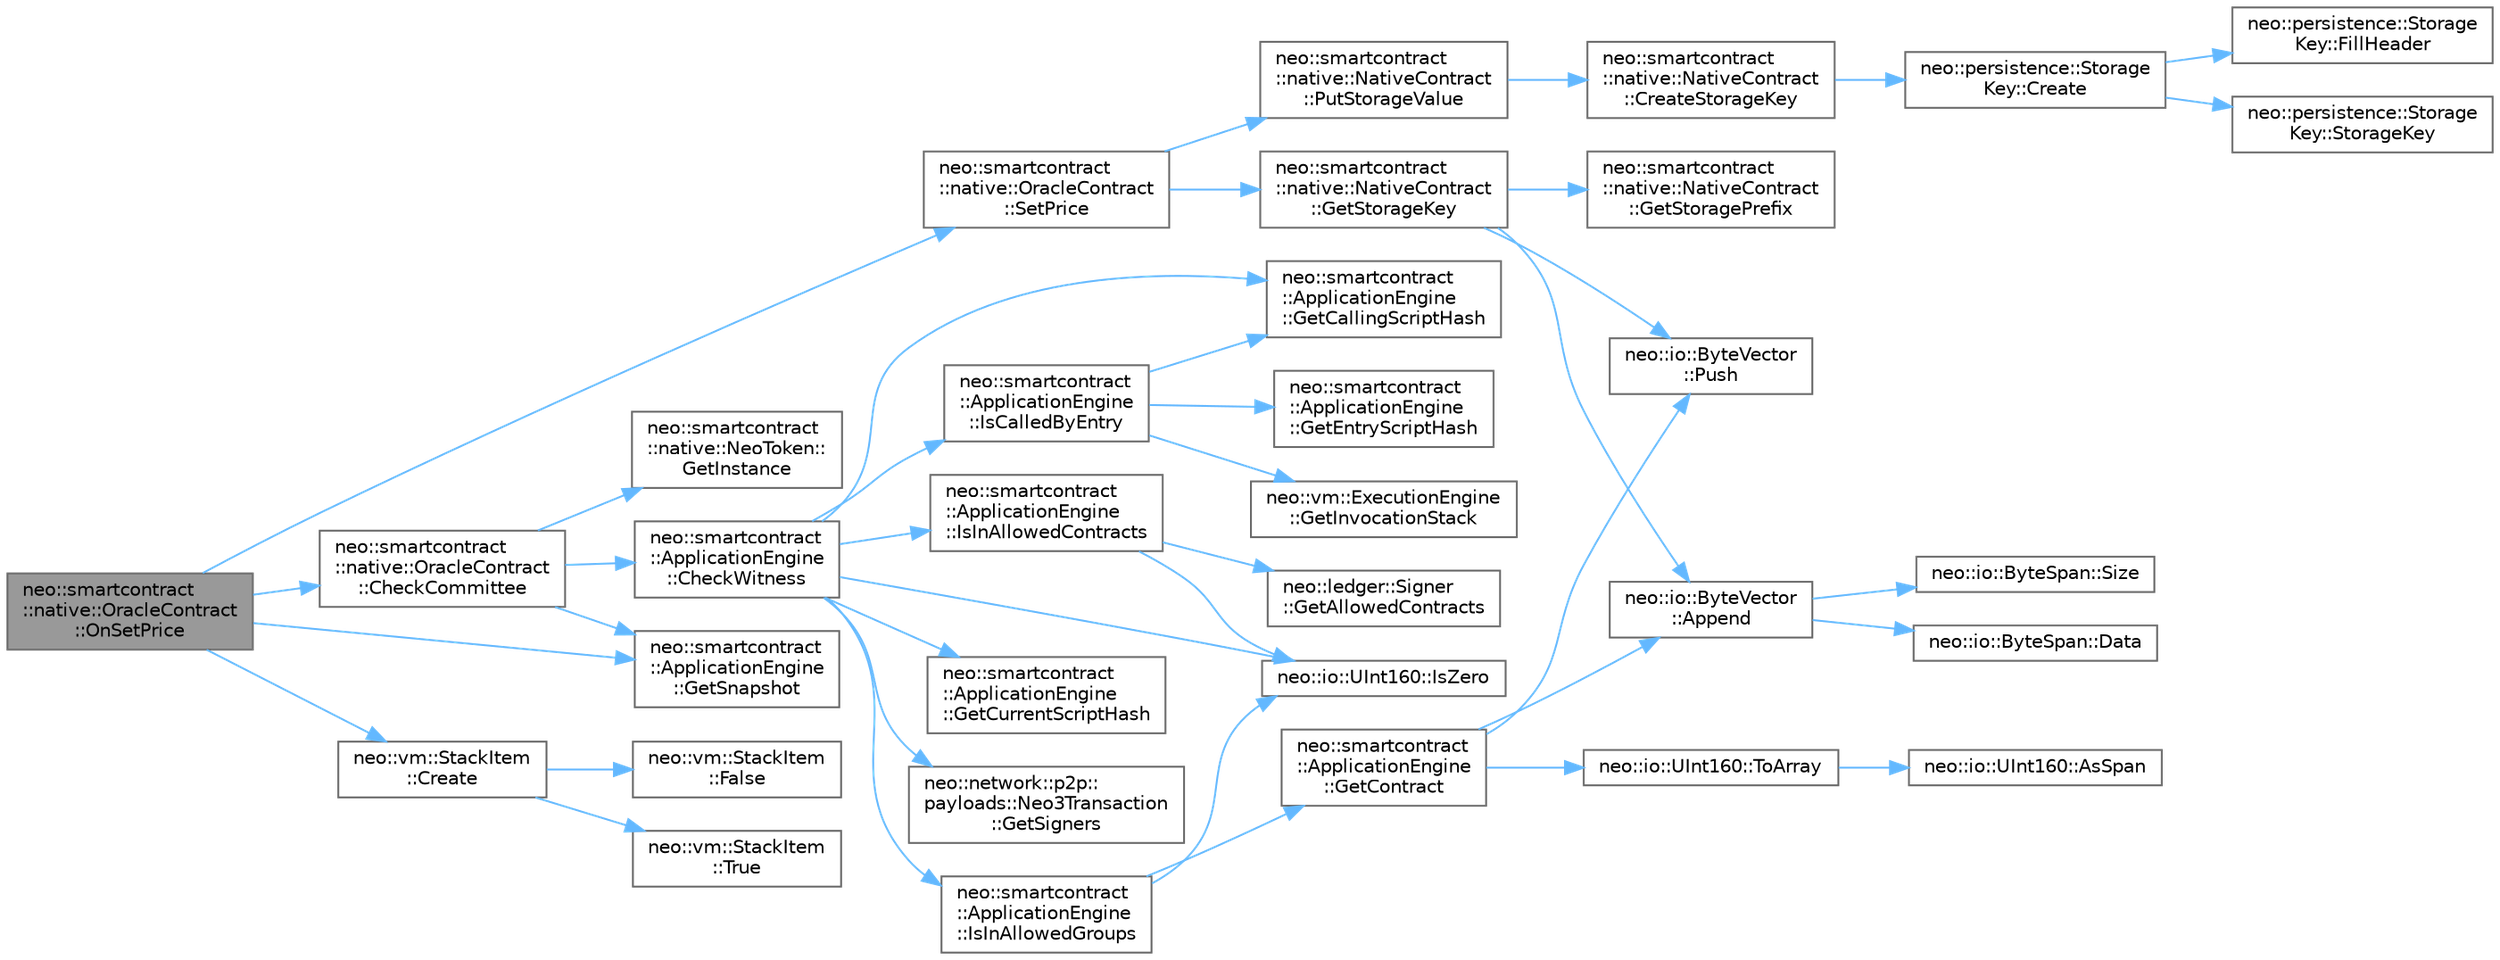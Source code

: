 digraph "neo::smartcontract::native::OracleContract::OnSetPrice"
{
 // LATEX_PDF_SIZE
  bgcolor="transparent";
  edge [fontname=Helvetica,fontsize=10,labelfontname=Helvetica,labelfontsize=10];
  node [fontname=Helvetica,fontsize=10,shape=box,height=0.2,width=0.4];
  rankdir="LR";
  Node1 [id="Node000001",label="neo::smartcontract\l::native::OracleContract\l::OnSetPrice",height=0.2,width=0.4,color="gray40", fillcolor="grey60", style="filled", fontcolor="black",tooltip="Handles the setPrice method."];
  Node1 -> Node2 [id="edge39_Node000001_Node000002",color="steelblue1",style="solid",tooltip=" "];
  Node2 [id="Node000002",label="neo::smartcontract\l::native::OracleContract\l::CheckCommittee",height=0.2,width=0.4,color="grey40", fillcolor="white", style="filled",URL="$classneo_1_1smartcontract_1_1native_1_1_oracle_contract.html#adaf64fc2b3da735ac4be8944744b413f",tooltip="Checks if the caller is a committee member."];
  Node2 -> Node3 [id="edge40_Node000002_Node000003",color="steelblue1",style="solid",tooltip=" "];
  Node3 [id="Node000003",label="neo::smartcontract\l::ApplicationEngine\l::CheckWitness",height=0.2,width=0.4,color="grey40", fillcolor="white", style="filled",URL="$classneo_1_1smartcontract_1_1_application_engine.html#a4be82b2a3a2a0e53de3b731ac2418e91",tooltip="Checks if the witness is valid."];
  Node3 -> Node4 [id="edge41_Node000003_Node000004",color="steelblue1",style="solid",tooltip=" "];
  Node4 [id="Node000004",label="neo::smartcontract\l::ApplicationEngine\l::GetCallingScriptHash",height=0.2,width=0.4,color="grey40", fillcolor="white", style="filled",URL="$classneo_1_1smartcontract_1_1_application_engine.html#aad5c406f892265f2c4e9717edba873d0",tooltip="Gets the calling script hash."];
  Node3 -> Node5 [id="edge42_Node000003_Node000005",color="steelblue1",style="solid",tooltip=" "];
  Node5 [id="Node000005",label="neo::smartcontract\l::ApplicationEngine\l::GetCurrentScriptHash",height=0.2,width=0.4,color="grey40", fillcolor="white", style="filled",URL="$classneo_1_1smartcontract_1_1_application_engine.html#a51923971bcbc44d1d251edc00a54bfd2",tooltip="Gets the current script hash."];
  Node3 -> Node6 [id="edge43_Node000003_Node000006",color="steelblue1",style="solid",tooltip=" "];
  Node6 [id="Node000006",label="neo::network::p2p::\lpayloads::Neo3Transaction\l::GetSigners",height=0.2,width=0.4,color="grey40", fillcolor="white", style="filled",URL="$classneo_1_1network_1_1p2p_1_1payloads_1_1_neo3_transaction.html#a6978e51b07edf11fea3672eb79ebda72",tooltip="Gets the signers."];
  Node3 -> Node7 [id="edge44_Node000003_Node000007",color="steelblue1",style="solid",tooltip=" "];
  Node7 [id="Node000007",label="neo::smartcontract\l::ApplicationEngine\l::IsCalledByEntry",height=0.2,width=0.4,color="grey40", fillcolor="white", style="filled",URL="$classneo_1_1smartcontract_1_1_application_engine.html#a0e1df260a87deaf6b0318adf0970489a",tooltip=" "];
  Node7 -> Node4 [id="edge45_Node000007_Node000004",color="steelblue1",style="solid",tooltip=" "];
  Node7 -> Node8 [id="edge46_Node000007_Node000008",color="steelblue1",style="solid",tooltip=" "];
  Node8 [id="Node000008",label="neo::smartcontract\l::ApplicationEngine\l::GetEntryScriptHash",height=0.2,width=0.4,color="grey40", fillcolor="white", style="filled",URL="$classneo_1_1smartcontract_1_1_application_engine.html#a2be6d2d795c94e0ee7de0736dc2af4ec",tooltip="Gets the entry script hash."];
  Node7 -> Node9 [id="edge47_Node000007_Node000009",color="steelblue1",style="solid",tooltip=" "];
  Node9 [id="Node000009",label="neo::vm::ExecutionEngine\l::GetInvocationStack",height=0.2,width=0.4,color="grey40", fillcolor="white", style="filled",URL="$classneo_1_1vm_1_1_execution_engine.html#a91d0c0db6d95f8ceb2969cf9a397b21c",tooltip="Gets the invocation stack."];
  Node3 -> Node10 [id="edge48_Node000003_Node000010",color="steelblue1",style="solid",tooltip=" "];
  Node10 [id="Node000010",label="neo::smartcontract\l::ApplicationEngine\l::IsInAllowedContracts",height=0.2,width=0.4,color="grey40", fillcolor="white", style="filled",URL="$classneo_1_1smartcontract_1_1_application_engine.html#a5c3a1800a8e3a33f62f6f4569093bcfa",tooltip=" "];
  Node10 -> Node11 [id="edge49_Node000010_Node000011",color="steelblue1",style="solid",tooltip=" "];
  Node11 [id="Node000011",label="neo::ledger::Signer\l::GetAllowedContracts",height=0.2,width=0.4,color="grey40", fillcolor="white", style="filled",URL="$classneo_1_1ledger_1_1_signer.html#ac6550386081f7752e99e7a6bfc94a39c",tooltip="Gets the allowed contracts."];
  Node10 -> Node12 [id="edge50_Node000010_Node000012",color="steelblue1",style="solid",tooltip=" "];
  Node12 [id="Node000012",label="neo::io::UInt160::IsZero",height=0.2,width=0.4,color="grey40", fillcolor="white", style="filled",URL="$classneo_1_1io_1_1_u_int160.html#af6eb7ff964875651d53f8195bf3dcea1",tooltip="Checks if this UInt160 is zero."];
  Node3 -> Node13 [id="edge51_Node000003_Node000013",color="steelblue1",style="solid",tooltip=" "];
  Node13 [id="Node000013",label="neo::smartcontract\l::ApplicationEngine\l::IsInAllowedGroups",height=0.2,width=0.4,color="grey40", fillcolor="white", style="filled",URL="$classneo_1_1smartcontract_1_1_application_engine.html#a5845b07abae759f4c543daf89c09763c",tooltip=" "];
  Node13 -> Node14 [id="edge52_Node000013_Node000014",color="steelblue1",style="solid",tooltip=" "];
  Node14 [id="Node000014",label="neo::smartcontract\l::ApplicationEngine\l::GetContract",height=0.2,width=0.4,color="grey40", fillcolor="white", style="filled",URL="$classneo_1_1smartcontract_1_1_application_engine.html#aab38d577e09dab34b160475075ef9d19",tooltip=" "];
  Node14 -> Node15 [id="edge53_Node000014_Node000015",color="steelblue1",style="solid",tooltip=" "];
  Node15 [id="Node000015",label="neo::io::ByteVector\l::Append",height=0.2,width=0.4,color="grey40", fillcolor="white", style="filled",URL="$classneo_1_1io_1_1_byte_vector.html#a08fe2080218bc11daedc416387e6f37e",tooltip="Appends data to the ByteVector."];
  Node15 -> Node16 [id="edge54_Node000015_Node000016",color="steelblue1",style="solid",tooltip=" "];
  Node16 [id="Node000016",label="neo::io::ByteSpan::Data",height=0.2,width=0.4,color="grey40", fillcolor="white", style="filled",URL="$classneo_1_1io_1_1_byte_span.html#a0285a19eb5cd212ecd1079e0bc5e494c",tooltip="Gets a pointer to the data."];
  Node15 -> Node17 [id="edge55_Node000015_Node000017",color="steelblue1",style="solid",tooltip=" "];
  Node17 [id="Node000017",label="neo::io::ByteSpan::Size",height=0.2,width=0.4,color="grey40", fillcolor="white", style="filled",URL="$classneo_1_1io_1_1_byte_span.html#a4a869430800a37dcbeefac6f36468fcb",tooltip="Gets the size of the ByteSpan."];
  Node14 -> Node18 [id="edge56_Node000014_Node000018",color="steelblue1",style="solid",tooltip=" "];
  Node18 [id="Node000018",label="neo::io::ByteVector\l::Push",height=0.2,width=0.4,color="grey40", fillcolor="white", style="filled",URL="$classneo_1_1io_1_1_byte_vector.html#a57eb840afcbc9cd7b784081f9f546dab",tooltip="Pushes a byte to the end of the ByteVector."];
  Node14 -> Node19 [id="edge57_Node000014_Node000019",color="steelblue1",style="solid",tooltip=" "];
  Node19 [id="Node000019",label="neo::io::UInt160::ToArray",height=0.2,width=0.4,color="grey40", fillcolor="white", style="filled",URL="$classneo_1_1io_1_1_u_int160.html#a947ec4601aad300d141e2a5f3584d4d3",tooltip="Converts the UInt160 to a ByteVector."];
  Node19 -> Node20 [id="edge58_Node000019_Node000020",color="steelblue1",style="solid",tooltip=" "];
  Node20 [id="Node000020",label="neo::io::UInt160::AsSpan",height=0.2,width=0.4,color="grey40", fillcolor="white", style="filled",URL="$classneo_1_1io_1_1_u_int160.html#a7e537e6035701cc08bf7eb8e9ff5d8e6",tooltip="Converts the UInt160 to a ByteSpan."];
  Node13 -> Node12 [id="edge59_Node000013_Node000012",color="steelblue1",style="solid",tooltip=" "];
  Node3 -> Node12 [id="edge60_Node000003_Node000012",color="steelblue1",style="solid",tooltip=" "];
  Node2 -> Node21 [id="edge61_Node000002_Node000021",color="steelblue1",style="solid",tooltip=" "];
  Node21 [id="Node000021",label="neo::smartcontract\l::native::NeoToken::\lGetInstance",height=0.2,width=0.4,color="grey40", fillcolor="white", style="filled",URL="$classneo_1_1smartcontract_1_1native_1_1_neo_token.html#a90cb76fc97b70fbb68bd14545704e463",tooltip="Gets the instance."];
  Node2 -> Node22 [id="edge62_Node000002_Node000022",color="steelblue1",style="solid",tooltip=" "];
  Node22 [id="Node000022",label="neo::smartcontract\l::ApplicationEngine\l::GetSnapshot",height=0.2,width=0.4,color="grey40", fillcolor="white", style="filled",URL="$classneo_1_1smartcontract_1_1_application_engine.html#a4b11ba8a68aa0ac32ba0263c293ff1e4",tooltip="Gets the snapshot."];
  Node1 -> Node23 [id="edge63_Node000001_Node000023",color="steelblue1",style="solid",tooltip=" "];
  Node23 [id="Node000023",label="neo::vm::StackItem\l::Create",height=0.2,width=0.4,color="grey40", fillcolor="white", style="filled",URL="$classneo_1_1vm_1_1_stack_item.html#a1d67a8c02d58d56410378b997c2e7855",tooltip="Creates a primitive stack item."];
  Node23 -> Node24 [id="edge64_Node000023_Node000024",color="steelblue1",style="solid",tooltip=" "];
  Node24 [id="Node000024",label="neo::vm::StackItem\l::False",height=0.2,width=0.4,color="grey40", fillcolor="white", style="filled",URL="$classneo_1_1vm_1_1_stack_item.html#a759c1a70f6481936eb089083a5fa2d4e",tooltip="Gets the false stack item."];
  Node23 -> Node25 [id="edge65_Node000023_Node000025",color="steelblue1",style="solid",tooltip=" "];
  Node25 [id="Node000025",label="neo::vm::StackItem\l::True",height=0.2,width=0.4,color="grey40", fillcolor="white", style="filled",URL="$classneo_1_1vm_1_1_stack_item.html#ac5c88a02b66663d80e61942bb425391c",tooltip="Gets the true stack item."];
  Node1 -> Node22 [id="edge66_Node000001_Node000022",color="steelblue1",style="solid",tooltip=" "];
  Node1 -> Node26 [id="edge67_Node000001_Node000026",color="steelblue1",style="solid",tooltip=" "];
  Node26 [id="Node000026",label="neo::smartcontract\l::native::OracleContract\l::SetPrice",height=0.2,width=0.4,color="grey40", fillcolor="white", style="filled",URL="$classneo_1_1smartcontract_1_1native_1_1_oracle_contract.html#a59a565b3e3dd8e0dd6575640f4686691",tooltip="Sets the price."];
  Node26 -> Node27 [id="edge68_Node000026_Node000027",color="steelblue1",style="solid",tooltip=" "];
  Node27 [id="Node000027",label="neo::smartcontract\l::native::NativeContract\l::GetStorageKey",height=0.2,width=0.4,color="grey40", fillcolor="white", style="filled",URL="$classneo_1_1smartcontract_1_1native_1_1_native_contract.html#aaa080efcc4d7deced7aded7bb968cd9c",tooltip="Gets the storage key."];
  Node27 -> Node15 [id="edge69_Node000027_Node000015",color="steelblue1",style="solid",tooltip=" "];
  Node27 -> Node28 [id="edge70_Node000027_Node000028",color="steelblue1",style="solid",tooltip=" "];
  Node28 [id="Node000028",label="neo::smartcontract\l::native::NativeContract\l::GetStoragePrefix",height=0.2,width=0.4,color="grey40", fillcolor="white", style="filled",URL="$classneo_1_1smartcontract_1_1native_1_1_native_contract.html#a6d9998fc6c7dbedcc447f403fddb6d08",tooltip="Gets the storage prefix."];
  Node27 -> Node18 [id="edge71_Node000027_Node000018",color="steelblue1",style="solid",tooltip=" "];
  Node26 -> Node29 [id="edge72_Node000026_Node000029",color="steelblue1",style="solid",tooltip=" "];
  Node29 [id="Node000029",label="neo::smartcontract\l::native::NativeContract\l::PutStorageValue",height=0.2,width=0.4,color="grey40", fillcolor="white", style="filled",URL="$classneo_1_1smartcontract_1_1native_1_1_native_contract.html#a88e6f4aa548d073c5740d1eb0f59f91e",tooltip="Puts the storage value."];
  Node29 -> Node30 [id="edge73_Node000029_Node000030",color="steelblue1",style="solid",tooltip=" "];
  Node30 [id="Node000030",label="neo::smartcontract\l::native::NativeContract\l::CreateStorageKey",height=0.2,width=0.4,color="grey40", fillcolor="white", style="filled",URL="$classneo_1_1smartcontract_1_1native_1_1_native_contract.html#a5a9ec24cc4c1584fb00fdf32f614dbd8",tooltip="Creates a storage key with the specified prefix."];
  Node30 -> Node31 [id="edge74_Node000030_Node000031",color="steelblue1",style="solid",tooltip=" "];
  Node31 [id="Node000031",label="neo::persistence::Storage\lKey::Create",height=0.2,width=0.4,color="grey40", fillcolor="white", style="filled",URL="$classneo_1_1persistence_1_1_storage_key.html#ae7001770e96642cfdb2f878c6264bf51",tooltip="Creates a storage key with contract ID and prefix."];
  Node31 -> Node32 [id="edge75_Node000031_Node000032",color="steelblue1",style="solid",tooltip=" "];
  Node32 [id="Node000032",label="neo::persistence::Storage\lKey::FillHeader",height=0.2,width=0.4,color="grey40", fillcolor="white", style="filled",URL="$classneo_1_1persistence_1_1_storage_key.html#a4a6ee8a47d7cfb0b3802d3697ddf571f",tooltip="Fills the header (contract ID + prefix) into a span."];
  Node31 -> Node33 [id="edge76_Node000031_Node000033",color="steelblue1",style="solid",tooltip=" "];
  Node33 [id="Node000033",label="neo::persistence::Storage\lKey::StorageKey",height=0.2,width=0.4,color="grey40", fillcolor="white", style="filled",URL="$classneo_1_1persistence_1_1_storage_key.html#a26e71bde9629f81837c84d69d83fd75a",tooltip="Constructs an empty StorageKey."];
}
